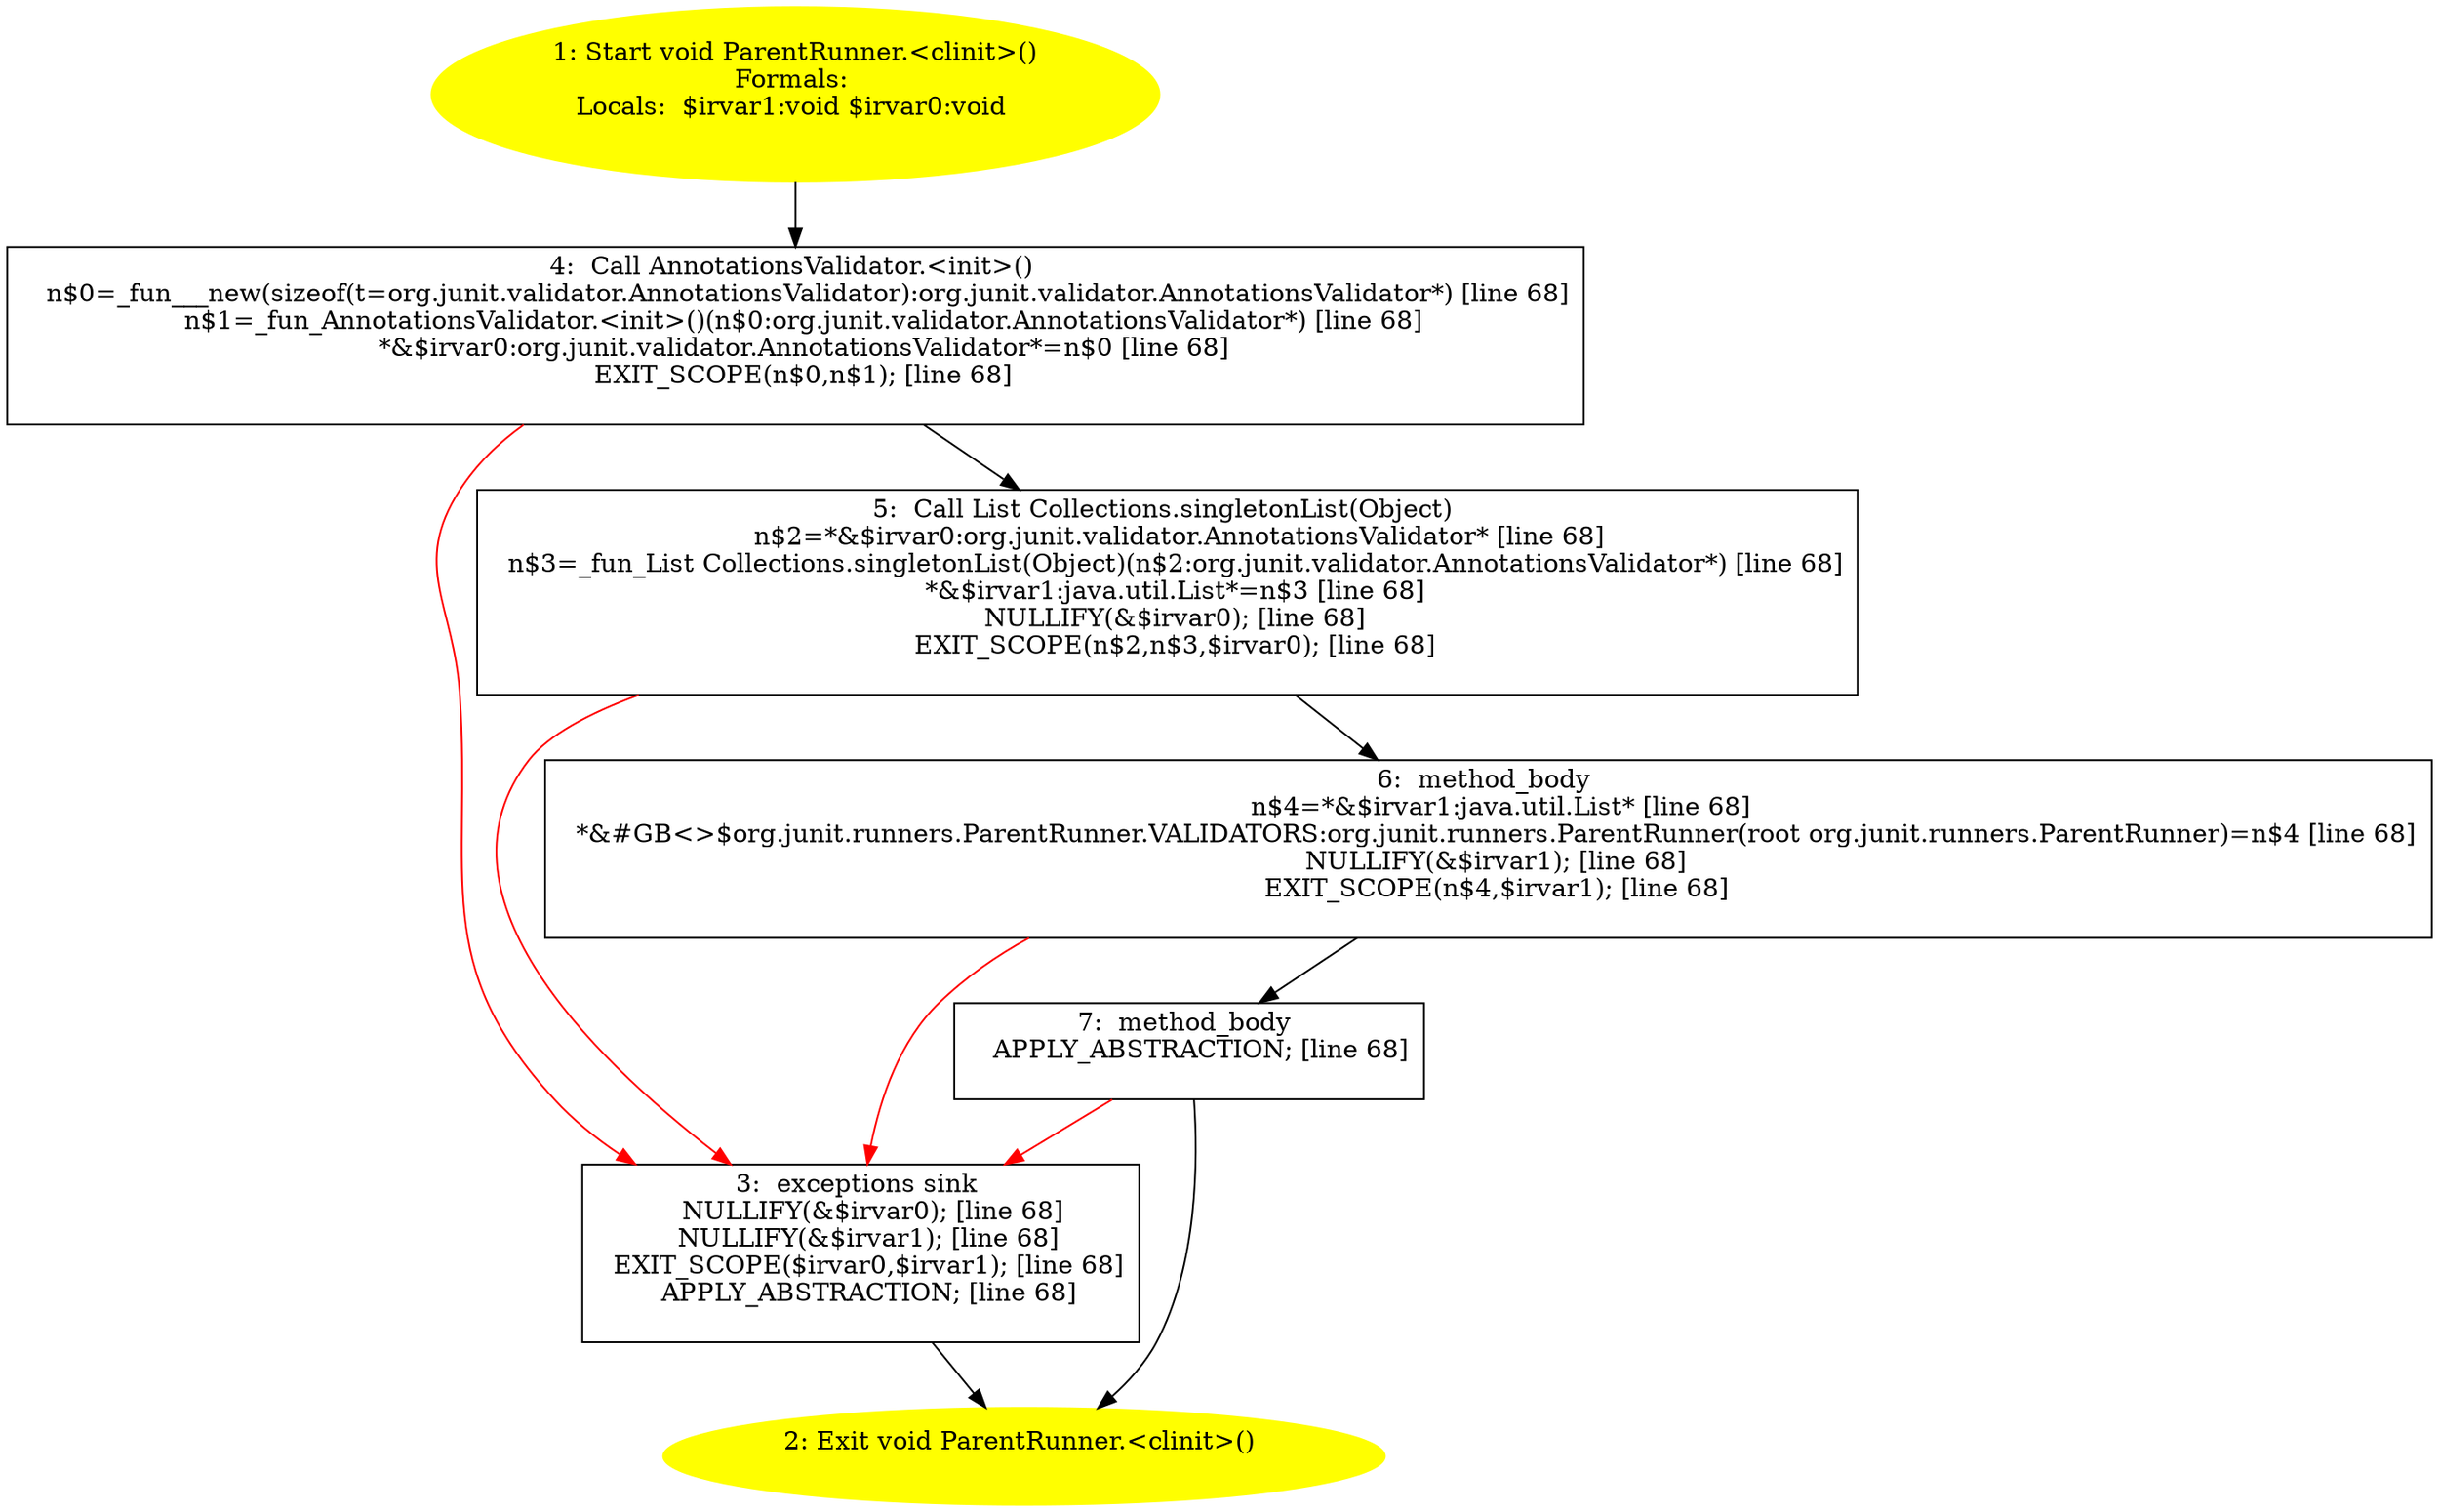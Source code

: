 /* @generated */
digraph cfg {
"org.junit.runners.ParentRunner.<clinit>():void.d2c7b46ffe8cf57a80dfc44c599e8d86_1" [label="1: Start void ParentRunner.<clinit>()\nFormals: \nLocals:  $irvar1:void $irvar0:void \n  " color=yellow style=filled]
	

	 "org.junit.runners.ParentRunner.<clinit>():void.d2c7b46ffe8cf57a80dfc44c599e8d86_1" -> "org.junit.runners.ParentRunner.<clinit>():void.d2c7b46ffe8cf57a80dfc44c599e8d86_4" ;
"org.junit.runners.ParentRunner.<clinit>():void.d2c7b46ffe8cf57a80dfc44c599e8d86_2" [label="2: Exit void ParentRunner.<clinit>() \n  " color=yellow style=filled]
	

"org.junit.runners.ParentRunner.<clinit>():void.d2c7b46ffe8cf57a80dfc44c599e8d86_3" [label="3:  exceptions sink \n   NULLIFY(&$irvar0); [line 68]\n  NULLIFY(&$irvar1); [line 68]\n  EXIT_SCOPE($irvar0,$irvar1); [line 68]\n  APPLY_ABSTRACTION; [line 68]\n " shape="box"]
	

	 "org.junit.runners.ParentRunner.<clinit>():void.d2c7b46ffe8cf57a80dfc44c599e8d86_3" -> "org.junit.runners.ParentRunner.<clinit>():void.d2c7b46ffe8cf57a80dfc44c599e8d86_2" ;
"org.junit.runners.ParentRunner.<clinit>():void.d2c7b46ffe8cf57a80dfc44c599e8d86_4" [label="4:  Call AnnotationsValidator.<init>() \n   n$0=_fun___new(sizeof(t=org.junit.validator.AnnotationsValidator):org.junit.validator.AnnotationsValidator*) [line 68]\n  n$1=_fun_AnnotationsValidator.<init>()(n$0:org.junit.validator.AnnotationsValidator*) [line 68]\n  *&$irvar0:org.junit.validator.AnnotationsValidator*=n$0 [line 68]\n  EXIT_SCOPE(n$0,n$1); [line 68]\n " shape="box"]
	

	 "org.junit.runners.ParentRunner.<clinit>():void.d2c7b46ffe8cf57a80dfc44c599e8d86_4" -> "org.junit.runners.ParentRunner.<clinit>():void.d2c7b46ffe8cf57a80dfc44c599e8d86_5" ;
	 "org.junit.runners.ParentRunner.<clinit>():void.d2c7b46ffe8cf57a80dfc44c599e8d86_4" -> "org.junit.runners.ParentRunner.<clinit>():void.d2c7b46ffe8cf57a80dfc44c599e8d86_3" [color="red" ];
"org.junit.runners.ParentRunner.<clinit>():void.d2c7b46ffe8cf57a80dfc44c599e8d86_5" [label="5:  Call List Collections.singletonList(Object) \n   n$2=*&$irvar0:org.junit.validator.AnnotationsValidator* [line 68]\n  n$3=_fun_List Collections.singletonList(Object)(n$2:org.junit.validator.AnnotationsValidator*) [line 68]\n  *&$irvar1:java.util.List*=n$3 [line 68]\n  NULLIFY(&$irvar0); [line 68]\n  EXIT_SCOPE(n$2,n$3,$irvar0); [line 68]\n " shape="box"]
	

	 "org.junit.runners.ParentRunner.<clinit>():void.d2c7b46ffe8cf57a80dfc44c599e8d86_5" -> "org.junit.runners.ParentRunner.<clinit>():void.d2c7b46ffe8cf57a80dfc44c599e8d86_6" ;
	 "org.junit.runners.ParentRunner.<clinit>():void.d2c7b46ffe8cf57a80dfc44c599e8d86_5" -> "org.junit.runners.ParentRunner.<clinit>():void.d2c7b46ffe8cf57a80dfc44c599e8d86_3" [color="red" ];
"org.junit.runners.ParentRunner.<clinit>():void.d2c7b46ffe8cf57a80dfc44c599e8d86_6" [label="6:  method_body \n   n$4=*&$irvar1:java.util.List* [line 68]\n  *&#GB<>$org.junit.runners.ParentRunner.VALIDATORS:org.junit.runners.ParentRunner(root org.junit.runners.ParentRunner)=n$4 [line 68]\n  NULLIFY(&$irvar1); [line 68]\n  EXIT_SCOPE(n$4,$irvar1); [line 68]\n " shape="box"]
	

	 "org.junit.runners.ParentRunner.<clinit>():void.d2c7b46ffe8cf57a80dfc44c599e8d86_6" -> "org.junit.runners.ParentRunner.<clinit>():void.d2c7b46ffe8cf57a80dfc44c599e8d86_7" ;
	 "org.junit.runners.ParentRunner.<clinit>():void.d2c7b46ffe8cf57a80dfc44c599e8d86_6" -> "org.junit.runners.ParentRunner.<clinit>():void.d2c7b46ffe8cf57a80dfc44c599e8d86_3" [color="red" ];
"org.junit.runners.ParentRunner.<clinit>():void.d2c7b46ffe8cf57a80dfc44c599e8d86_7" [label="7:  method_body \n   APPLY_ABSTRACTION; [line 68]\n " shape="box"]
	

	 "org.junit.runners.ParentRunner.<clinit>():void.d2c7b46ffe8cf57a80dfc44c599e8d86_7" -> "org.junit.runners.ParentRunner.<clinit>():void.d2c7b46ffe8cf57a80dfc44c599e8d86_2" ;
	 "org.junit.runners.ParentRunner.<clinit>():void.d2c7b46ffe8cf57a80dfc44c599e8d86_7" -> "org.junit.runners.ParentRunner.<clinit>():void.d2c7b46ffe8cf57a80dfc44c599e8d86_3" [color="red" ];
}
